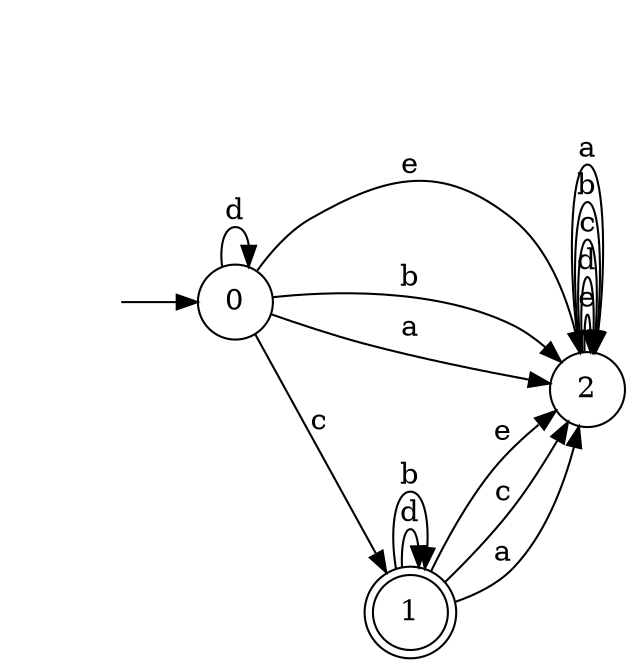 digraph {
  rankdir=LR;
  0 [label="0", shape = circle];
  0 -> 2 [label="e"];
  0 -> 0 [label="d"];
  0 -> 1 [label="c"];
  0 -> 2 [label="b"];
  0 -> 2 [label="a"];
  1 [label="1", shape = doublecircle];
  1 -> 2 [label="e"];
  1 -> 1 [label="d"];
  1 -> 2 [label="c"];
  1 -> 1 [label="b"];
  1 -> 2 [label="a"];
  2 [label="2", shape = circle];
  2 -> 2 [label="e"];
  2 -> 2 [label="d"];
  2 -> 2 [label="c"];
  2 -> 2 [label="b"];
  2 -> 2 [label="a"];
  3 [label="", shape = plaintext];
  3 -> 0 [label=""];
}
